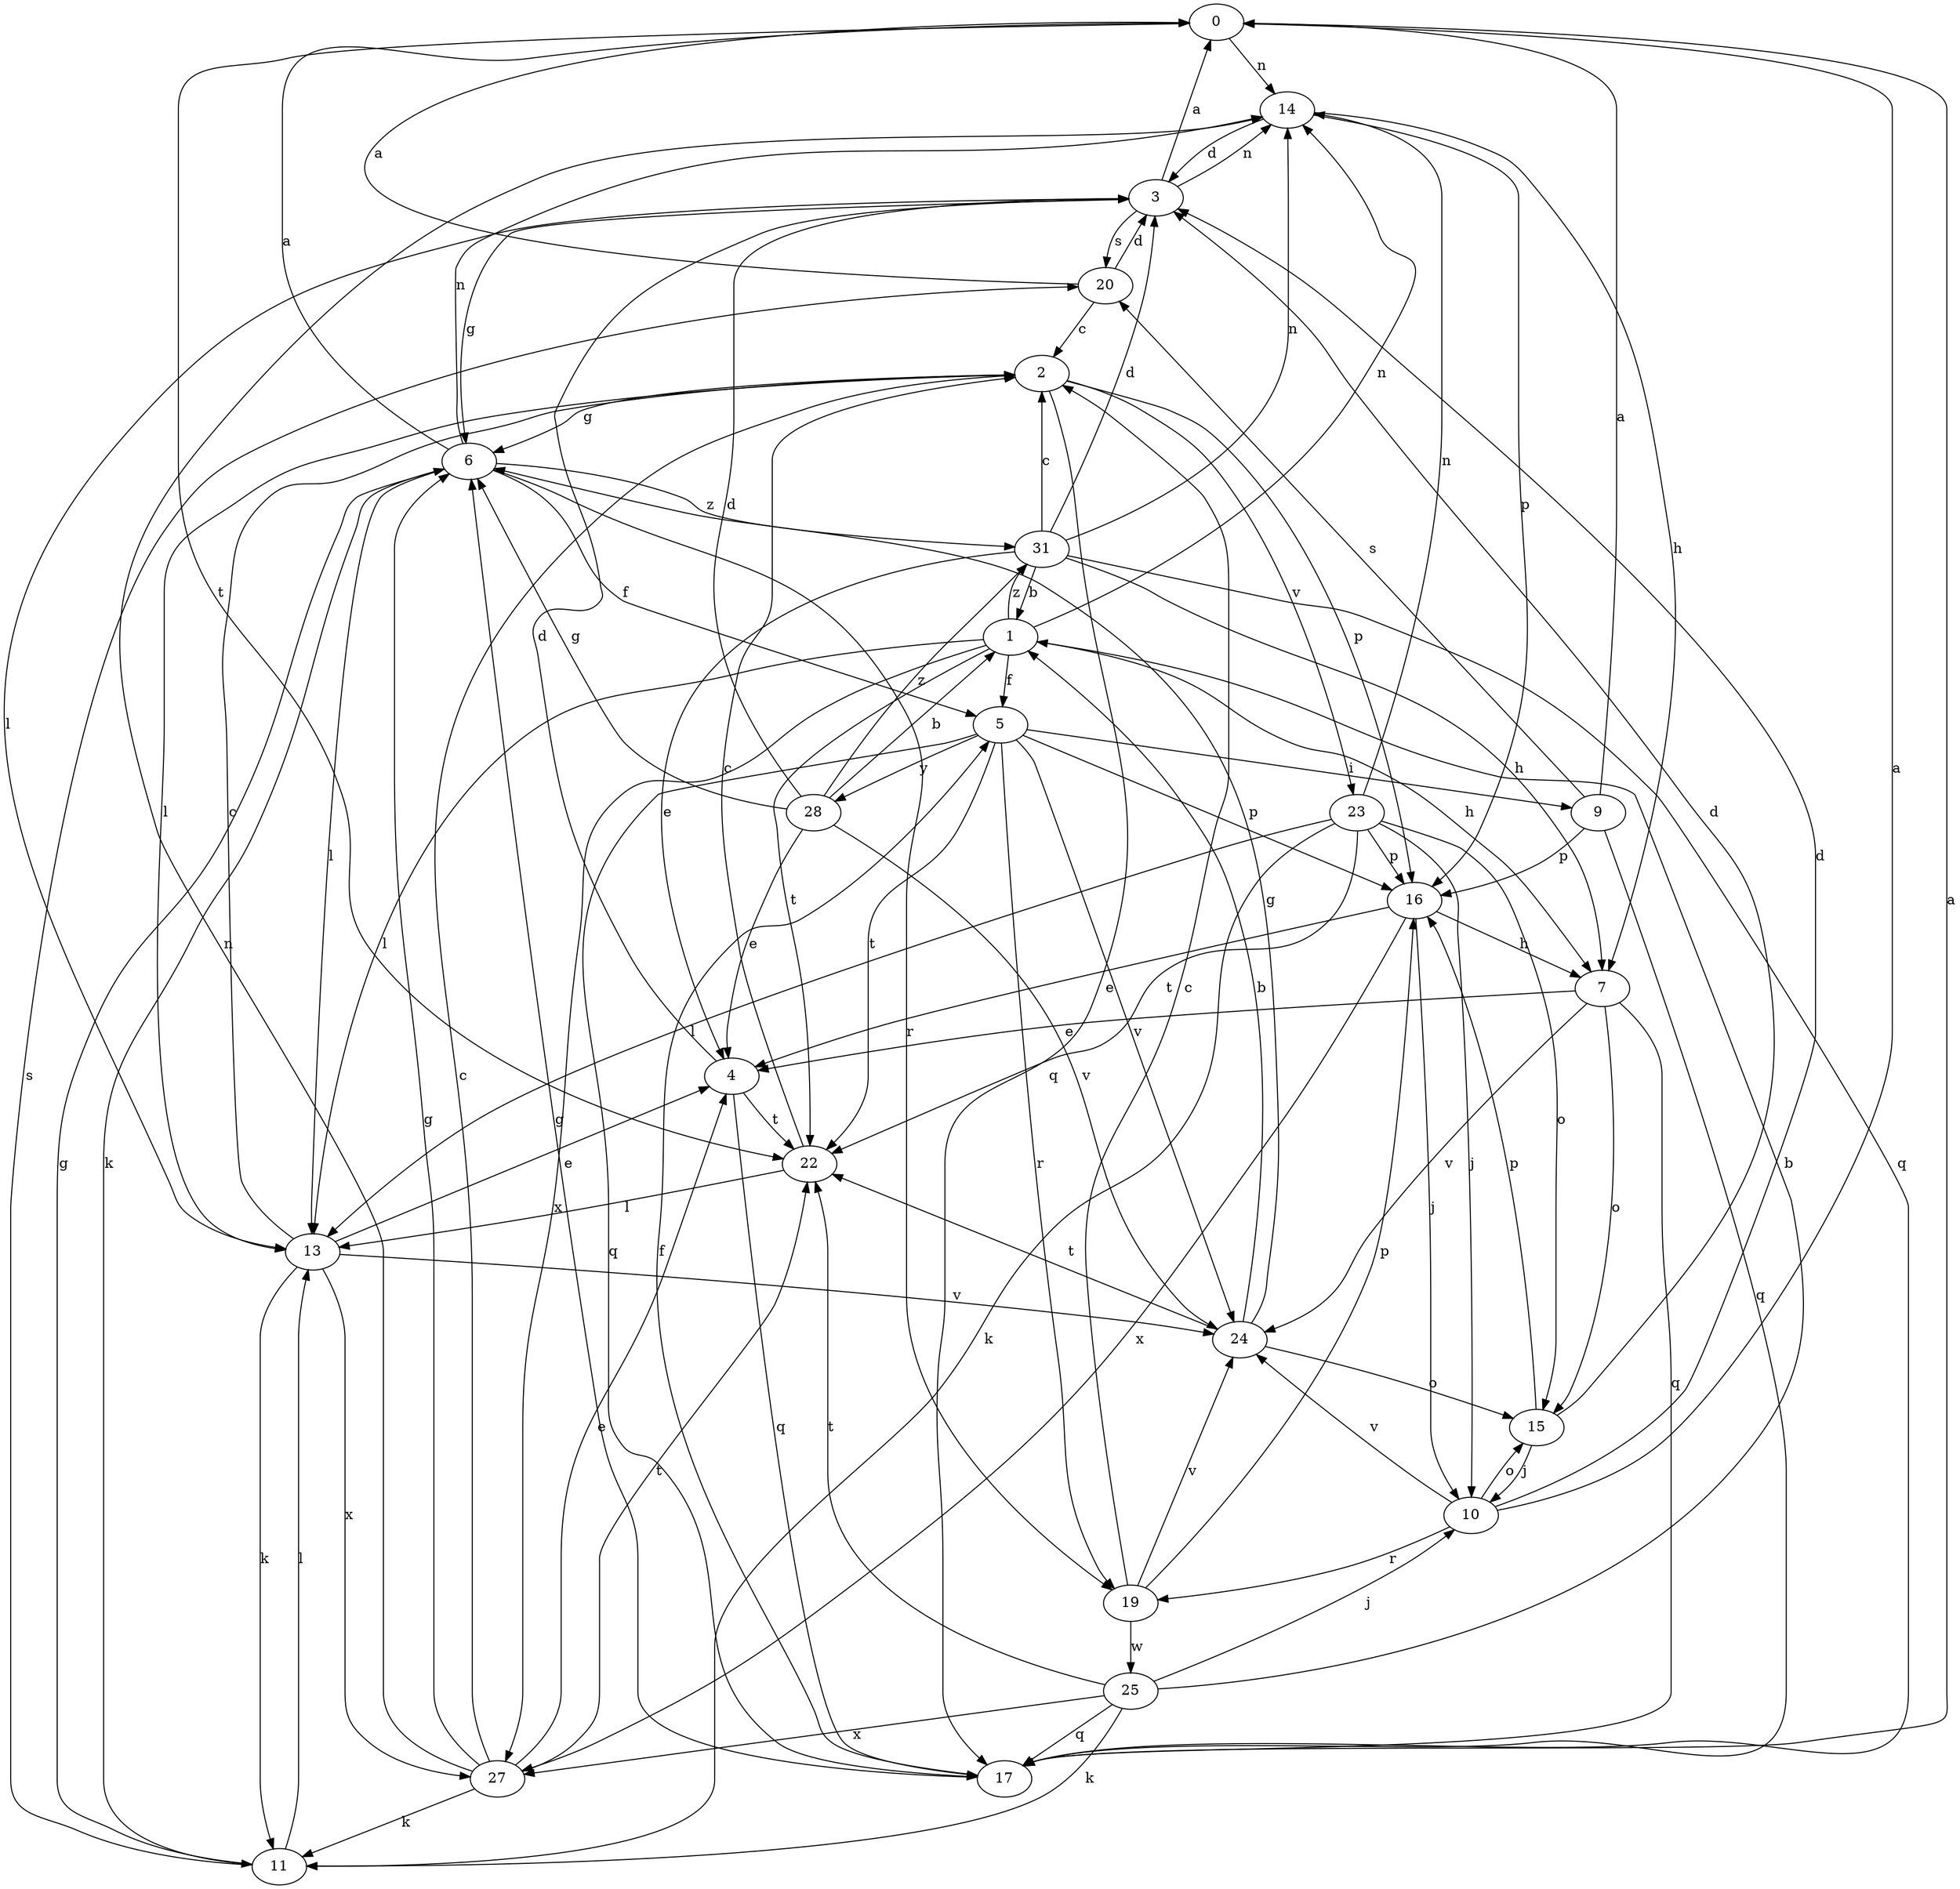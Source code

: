 strict digraph  {
0;
1;
2;
3;
4;
5;
6;
7;
9;
10;
11;
13;
14;
15;
16;
17;
19;
20;
22;
23;
24;
25;
27;
28;
31;
0 -> 14  [label=n];
0 -> 22  [label=t];
1 -> 5  [label=f];
1 -> 7  [label=h];
1 -> 13  [label=l];
1 -> 14  [label=n];
1 -> 22  [label=t];
1 -> 27  [label=x];
1 -> 31  [label=z];
2 -> 6  [label=g];
2 -> 13  [label=l];
2 -> 16  [label=p];
2 -> 17  [label=q];
2 -> 23  [label=v];
3 -> 0  [label=a];
3 -> 6  [label=g];
3 -> 13  [label=l];
3 -> 14  [label=n];
3 -> 20  [label=s];
4 -> 3  [label=d];
4 -> 17  [label=q];
4 -> 22  [label=t];
5 -> 9  [label=i];
5 -> 16  [label=p];
5 -> 17  [label=q];
5 -> 19  [label=r];
5 -> 22  [label=t];
5 -> 24  [label=v];
5 -> 28  [label=y];
6 -> 0  [label=a];
6 -> 5  [label=f];
6 -> 11  [label=k];
6 -> 13  [label=l];
6 -> 14  [label=n];
6 -> 19  [label=r];
6 -> 31  [label=z];
7 -> 4  [label=e];
7 -> 15  [label=o];
7 -> 17  [label=q];
7 -> 24  [label=v];
9 -> 0  [label=a];
9 -> 16  [label=p];
9 -> 17  [label=q];
9 -> 20  [label=s];
10 -> 0  [label=a];
10 -> 3  [label=d];
10 -> 15  [label=o];
10 -> 19  [label=r];
10 -> 24  [label=v];
11 -> 6  [label=g];
11 -> 13  [label=l];
11 -> 20  [label=s];
13 -> 2  [label=c];
13 -> 4  [label=e];
13 -> 11  [label=k];
13 -> 24  [label=v];
13 -> 27  [label=x];
14 -> 3  [label=d];
14 -> 7  [label=h];
14 -> 16  [label=p];
15 -> 3  [label=d];
15 -> 10  [label=j];
15 -> 16  [label=p];
16 -> 4  [label=e];
16 -> 7  [label=h];
16 -> 10  [label=j];
16 -> 27  [label=x];
17 -> 0  [label=a];
17 -> 5  [label=f];
17 -> 6  [label=g];
19 -> 2  [label=c];
19 -> 16  [label=p];
19 -> 24  [label=v];
19 -> 25  [label=w];
20 -> 0  [label=a];
20 -> 2  [label=c];
20 -> 3  [label=d];
22 -> 2  [label=c];
22 -> 13  [label=l];
23 -> 10  [label=j];
23 -> 11  [label=k];
23 -> 13  [label=l];
23 -> 14  [label=n];
23 -> 15  [label=o];
23 -> 16  [label=p];
23 -> 22  [label=t];
24 -> 1  [label=b];
24 -> 6  [label=g];
24 -> 15  [label=o];
24 -> 22  [label=t];
25 -> 1  [label=b];
25 -> 10  [label=j];
25 -> 11  [label=k];
25 -> 17  [label=q];
25 -> 22  [label=t];
25 -> 27  [label=x];
27 -> 2  [label=c];
27 -> 4  [label=e];
27 -> 6  [label=g];
27 -> 11  [label=k];
27 -> 14  [label=n];
27 -> 22  [label=t];
28 -> 1  [label=b];
28 -> 3  [label=d];
28 -> 4  [label=e];
28 -> 6  [label=g];
28 -> 24  [label=v];
28 -> 31  [label=z];
31 -> 1  [label=b];
31 -> 2  [label=c];
31 -> 3  [label=d];
31 -> 4  [label=e];
31 -> 7  [label=h];
31 -> 14  [label=n];
31 -> 17  [label=q];
}
